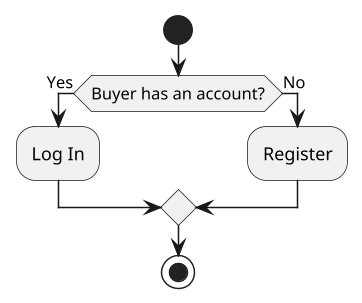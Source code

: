 @startuml
scale 1.5
start
if (Buyer has an account?) then (Yes)
	:Log In;
else (No)
	:Register;
endif	
stop
@enduml
